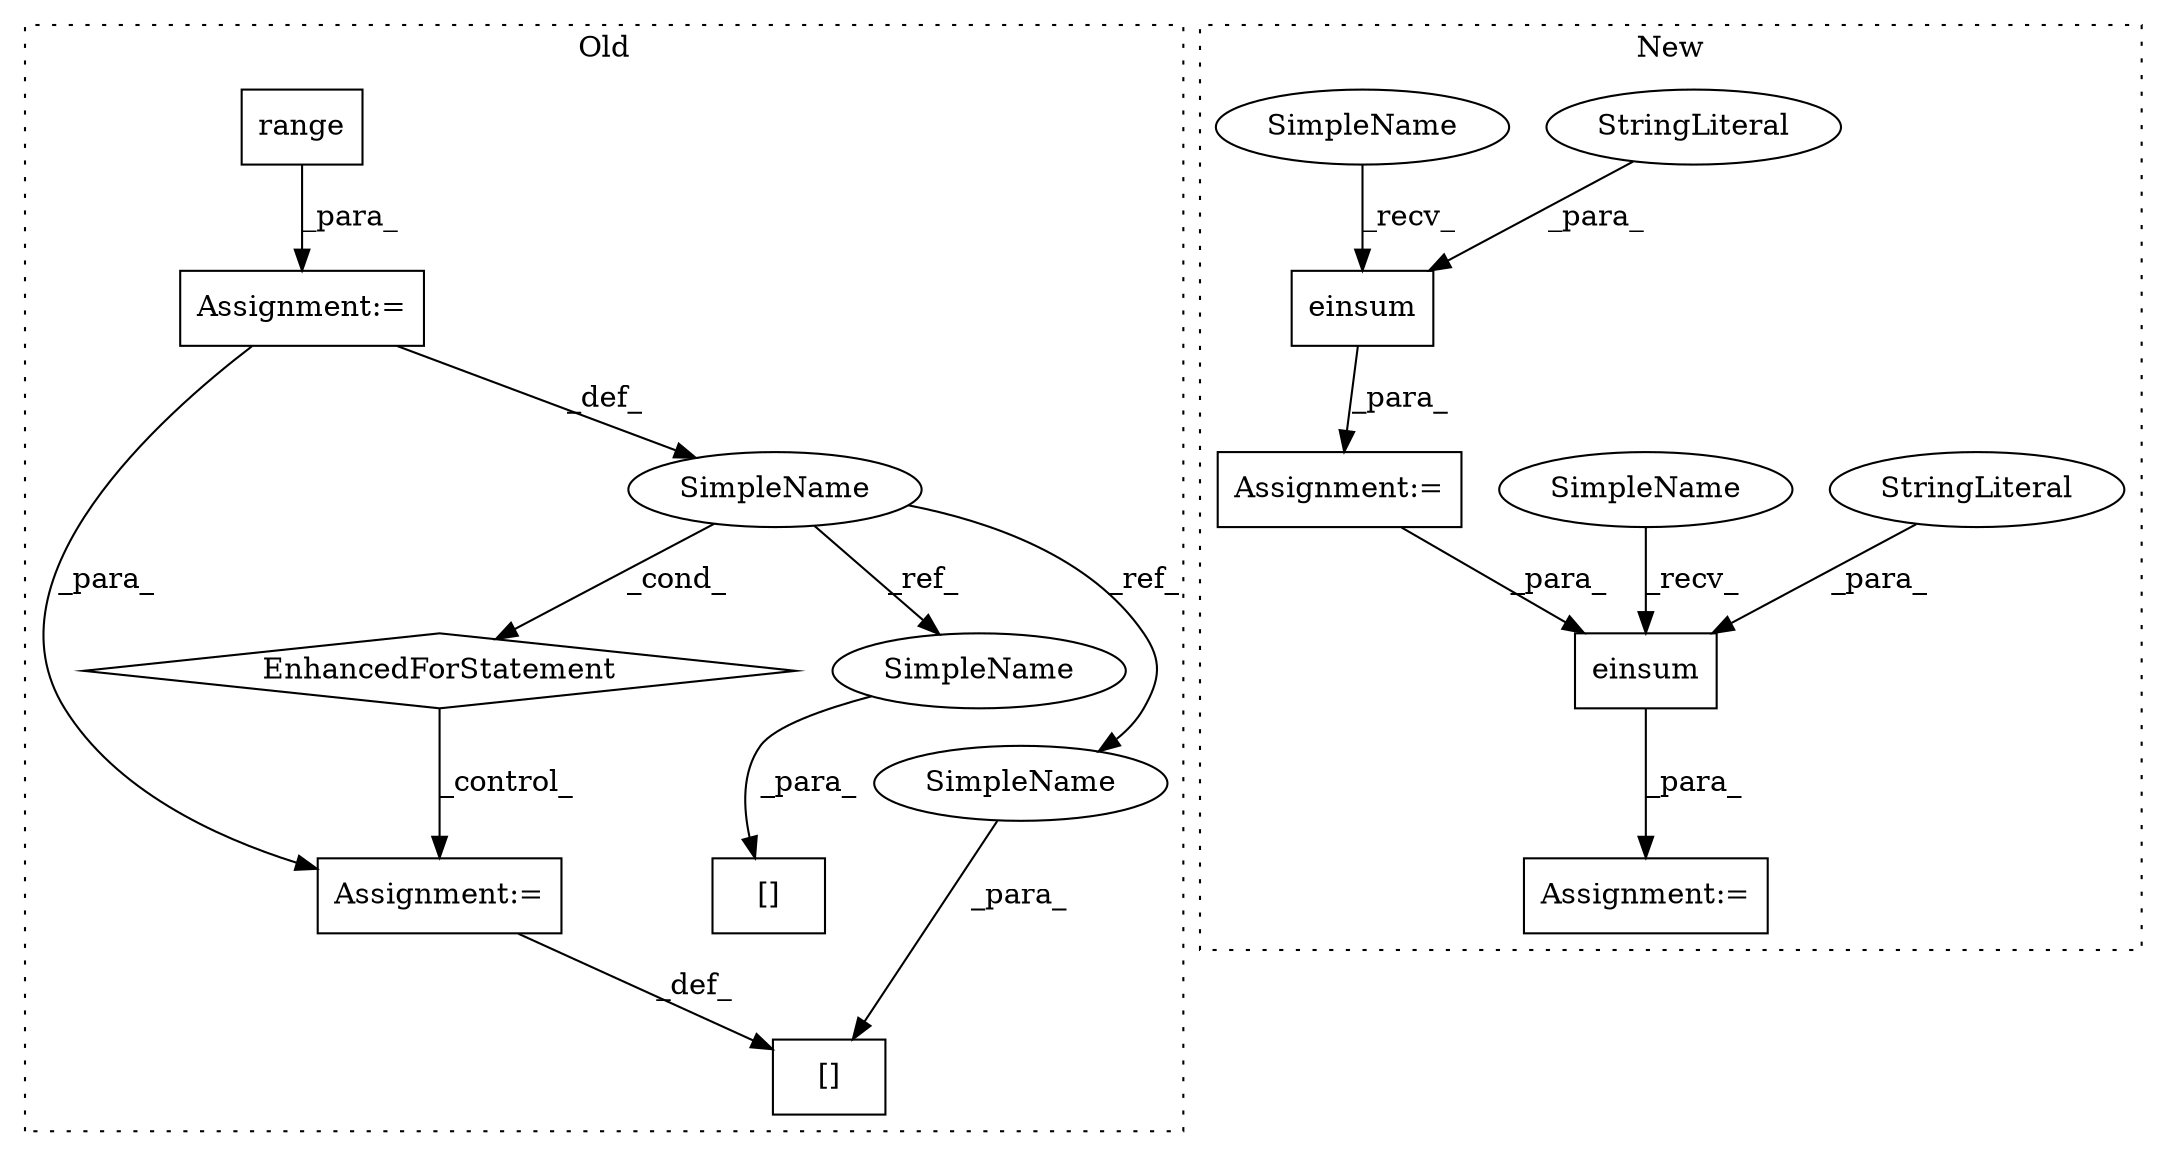 digraph G {
subgraph cluster0 {
1 [label="range" a="32" s="1645,1664" l="6,1" shape="box"];
4 [label="Assignment:=" a="7" s="1582,1665" l="53,2" shape="box"];
5 [label="EnhancedForStatement" a="70" s="1582,1665" l="53,2" shape="diamond"];
6 [label="[]" a="2" s="1690,1697" l="4,1" shape="box"];
7 [label="Assignment:=" a="7" s="1681" l="1" shape="box"];
8 [label="SimpleName" a="42" s="1639" l="3" shape="ellipse"];
11 [label="[]" a="2" s="1675,1680" l="2,1" shape="box"];
14 [label="SimpleName" a="42" s="1694" l="3" shape="ellipse"];
15 [label="SimpleName" a="42" s="1677" l="3" shape="ellipse"];
label = "Old";
style="dotted";
}
subgraph cluster1 {
2 [label="einsum" a="32" s="1652,1683" l="7,1" shape="box"];
3 [label="StringLiteral" a="45" s="1659" l="17" shape="ellipse"];
9 [label="Assignment:=" a="7" s="1645" l="1" shape="box"];
10 [label="Assignment:=" a="7" s="1598" l="1" shape="box"];
12 [label="einsum" a="32" s="1605,1637" l="7,1" shape="box"];
13 [label="StringLiteral" a="45" s="1612" l="17" shape="ellipse"];
16 [label="SimpleName" a="42" s="1646" l="5" shape="ellipse"];
17 [label="SimpleName" a="42" s="1599" l="5" shape="ellipse"];
label = "New";
style="dotted";
}
1 -> 4 [label="_para_"];
2 -> 9 [label="_para_"];
3 -> 2 [label="_para_"];
4 -> 7 [label="_para_"];
4 -> 8 [label="_def_"];
5 -> 7 [label="_control_"];
7 -> 11 [label="_def_"];
8 -> 15 [label="_ref_"];
8 -> 5 [label="_cond_"];
8 -> 14 [label="_ref_"];
10 -> 2 [label="_para_"];
12 -> 10 [label="_para_"];
13 -> 12 [label="_para_"];
14 -> 6 [label="_para_"];
15 -> 11 [label="_para_"];
16 -> 2 [label="_recv_"];
17 -> 12 [label="_recv_"];
}